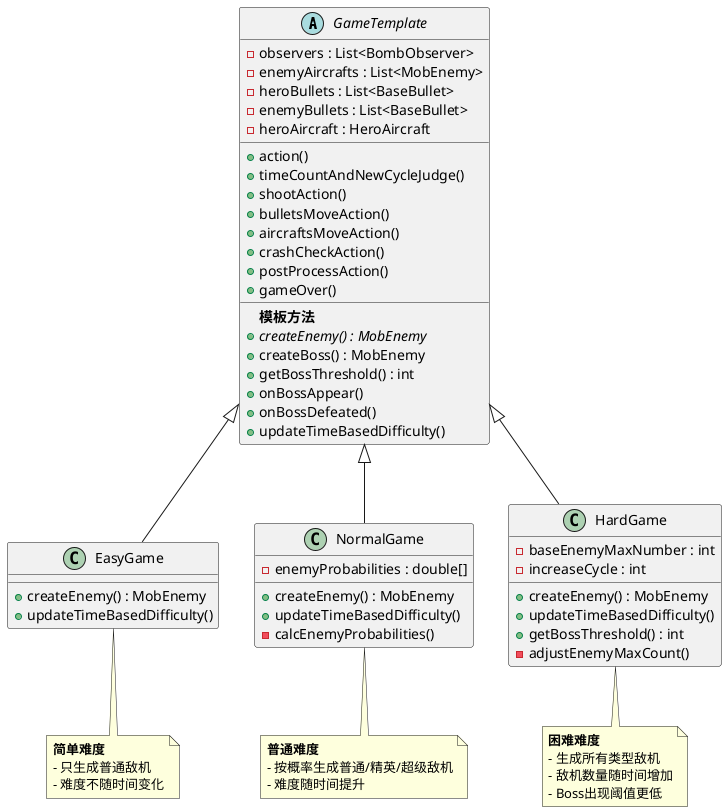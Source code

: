   @startuml
'模板模式UML类图

' 抽象类 (AbstractClass)
abstract class GameTemplate {
  - observers : List<BombObserver>
  - enemyAircrafts : List<MobEnemy>
  - heroBullets : List<BaseBullet>
  - enemyBullets : List<BaseBullet>
  - heroAircraft : HeroAircraft
  __
  + action()
  + timeCountAndNewCycleJudge()
  + shootAction()
  + bulletsMoveAction()
  + aircraftsMoveAction()
  + crashCheckAction()
  + postProcessAction()
  + gameOver()
  __
  **模板方法**
  {abstract} + createEnemy() : MobEnemy
  + createBoss() : MobEnemy
  + getBossThreshold() : int
  + onBossAppear()
  + onBossDefeated()
  + updateTimeBasedDifficulty()
}

' 具体类1 (ConcreteClass1)
class EasyGame {
  __
  + createEnemy() : MobEnemy
  + updateTimeBasedDifficulty()
}

' 具体类2 (ConcreteClass2)
class NormalGame {
  - enemyProbabilities : double[]
  __
  + createEnemy() : MobEnemy
  + updateTimeBasedDifficulty()
  - calcEnemyProbabilities()
}

' 具体类3 (ConcreteClass3)
class HardGame {
  - baseEnemyMaxNumber : int
  - increaseCycle : int
  __
  + createEnemy() : MobEnemy
  + updateTimeBasedDifficulty()
  + getBossThreshold() : int
  - adjustEnemyMaxCount()
}

' 继承关系
GameTemplate <|-- EasyGame
GameTemplate <|-- NormalGame
GameTemplate <|-- HardGame

note bottom of EasyGame
  **简单难度**
  - 只生成普通敌机
  - 难度不随时间变化
end note

note bottom of NormalGame
  **普通难度**
  - 按概率生成普通/精英/超级敌机
  - 难度随时间提升
end note

note bottom of HardGame
  **困难难度**
  - 生成所有类型敌机
  - 敌机数量随时间增加
  - Boss出现阈值更低
end note

@enduml